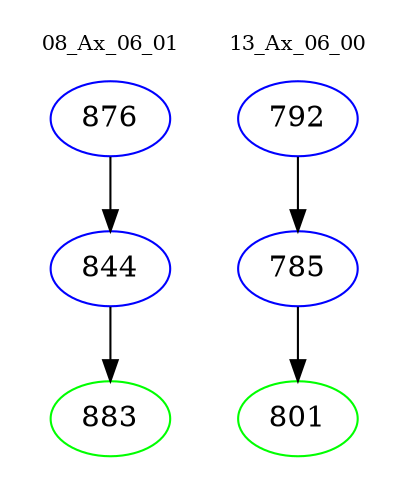 digraph{
subgraph cluster_0 {
color = white
label = "08_Ax_06_01";
fontsize=10;
T0_876 [label="876", color="blue"]
T0_876 -> T0_844 [color="black"]
T0_844 [label="844", color="blue"]
T0_844 -> T0_883 [color="black"]
T0_883 [label="883", color="green"]
}
subgraph cluster_1 {
color = white
label = "13_Ax_06_00";
fontsize=10;
T1_792 [label="792", color="blue"]
T1_792 -> T1_785 [color="black"]
T1_785 [label="785", color="blue"]
T1_785 -> T1_801 [color="black"]
T1_801 [label="801", color="green"]
}
}

